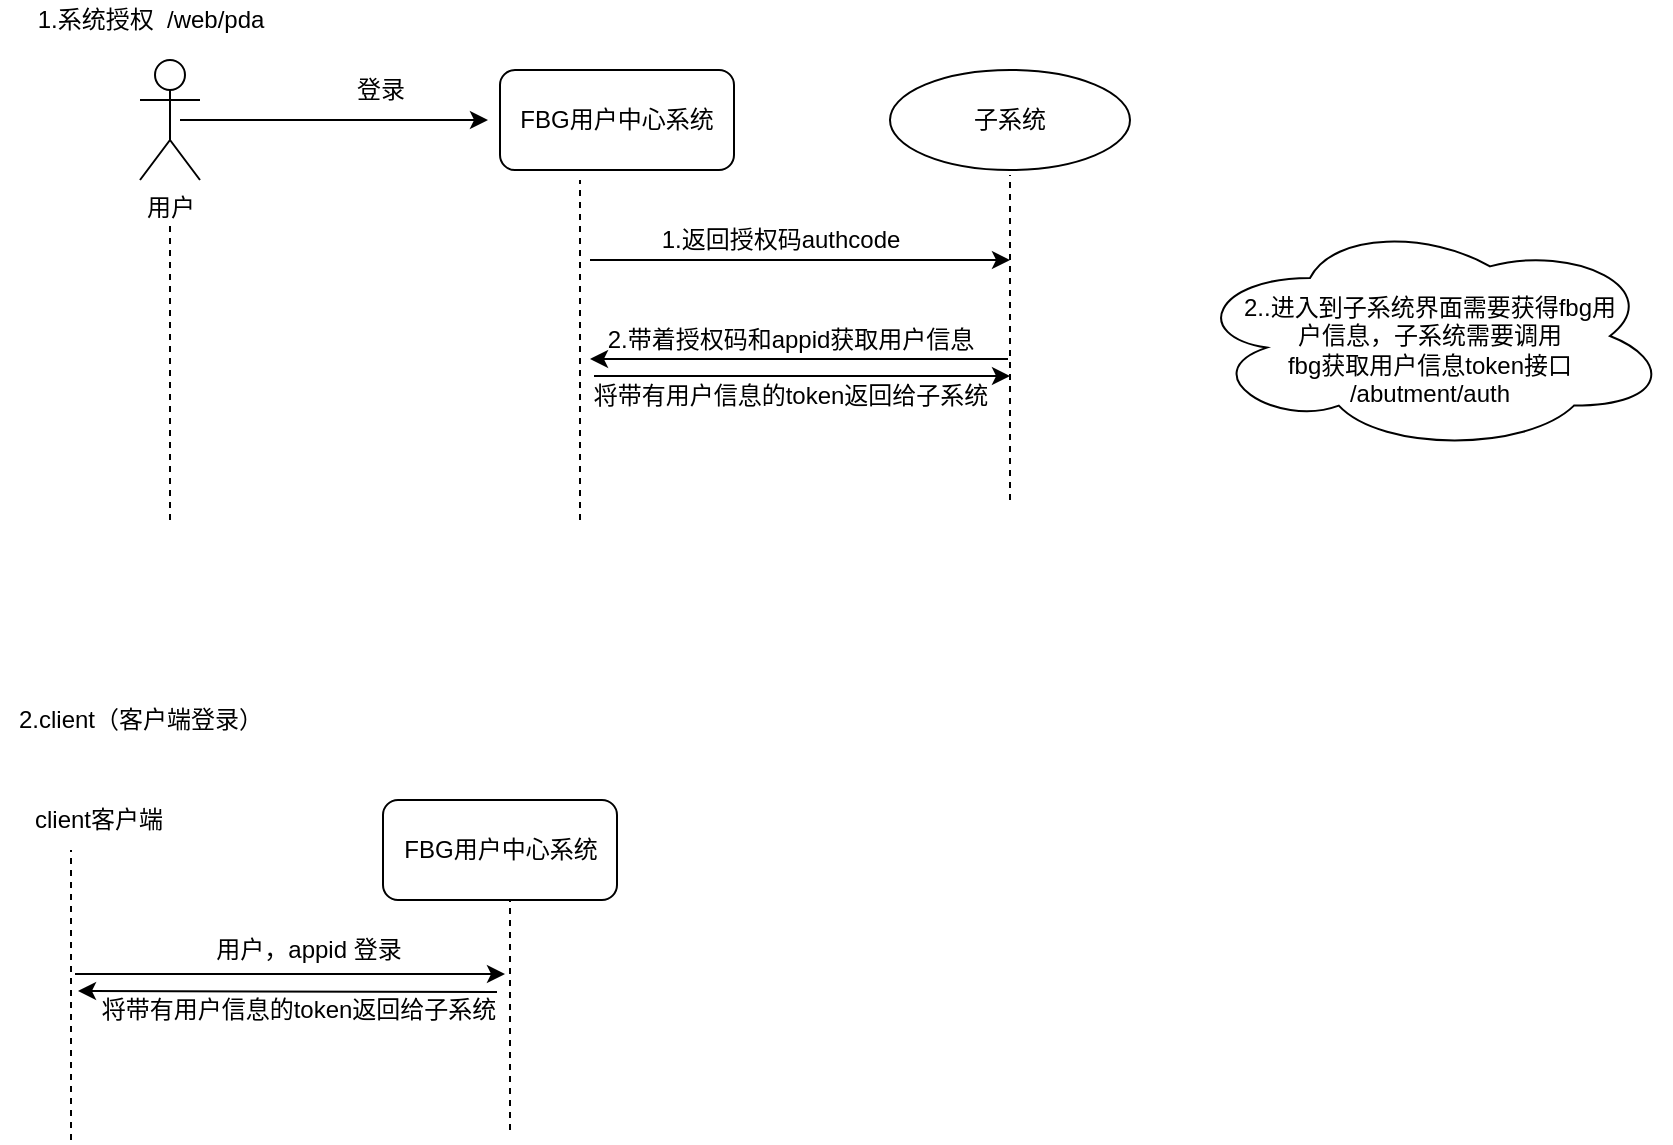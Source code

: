 <mxfile version="12.3.2" type="device" pages="1"><diagram id="ESCxe2yAE4S2AC6IvA5V" name="Page-1"><mxGraphModel dx="1662" dy="822" grid="1" gridSize="10" guides="1" tooltips="1" connect="1" arrows="1" fold="1" page="1" pageScale="1" pageWidth="827" pageHeight="1169" math="0" shadow="0"><root><mxCell id="0"/><mxCell id="1" parent="0"/><mxCell id="2YP9ONSeM9dzzaS5L6rW-62" value="用户" style="shape=umlActor;verticalLabelPosition=bottom;labelBackgroundColor=#ffffff;verticalAlign=top;html=1;outlineConnect=0;" parent="1" vertex="1"><mxGeometry x="255" y="150" width="30" height="60" as="geometry"/></mxCell><mxCell id="2YP9ONSeM9dzzaS5L6rW-63" value="FBG用户中心系统" style="rounded=1;whiteSpace=wrap;html=1;" parent="1" vertex="1"><mxGeometry x="435" y="155" width="117" height="50" as="geometry"/></mxCell><mxCell id="2YP9ONSeM9dzzaS5L6rW-64" value="" style="endArrow=none;dashed=1;html=1;" parent="1" edge="1"><mxGeometry width="50" height="50" relative="1" as="geometry"><mxPoint x="270" y="380" as="sourcePoint"/><mxPoint x="270" y="230" as="targetPoint"/></mxGeometry></mxCell><mxCell id="2YP9ONSeM9dzzaS5L6rW-65" value="" style="endArrow=none;dashed=1;html=1;" parent="1" edge="1"><mxGeometry width="50" height="50" relative="1" as="geometry"><mxPoint x="475" y="380" as="sourcePoint"/><mxPoint x="475" y="210" as="targetPoint"/></mxGeometry></mxCell><mxCell id="2YP9ONSeM9dzzaS5L6rW-66" value="" style="endArrow=classic;html=1;" parent="1" edge="1"><mxGeometry width="50" height="50" relative="1" as="geometry"><mxPoint x="275" y="180" as="sourcePoint"/><mxPoint x="429" y="180" as="targetPoint"/></mxGeometry></mxCell><mxCell id="2YP9ONSeM9dzzaS5L6rW-67" value="登录" style="text;html=1;align=center;verticalAlign=middle;resizable=0;points=[];;autosize=1;" parent="1" vertex="1"><mxGeometry x="355" y="155" width="40" height="20" as="geometry"/></mxCell><mxCell id="2YP9ONSeM9dzzaS5L6rW-72" value="子系统" style="ellipse;whiteSpace=wrap;html=1;" parent="1" vertex="1"><mxGeometry x="630" y="155" width="120" height="50" as="geometry"/></mxCell><mxCell id="2YP9ONSeM9dzzaS5L6rW-73" value="" style="endArrow=none;dashed=1;html=1;" parent="1" edge="1"><mxGeometry width="50" height="50" relative="1" as="geometry"><mxPoint x="690" y="370" as="sourcePoint"/><mxPoint x="690" y="207.5" as="targetPoint"/></mxGeometry></mxCell><mxCell id="2YP9ONSeM9dzzaS5L6rW-76" value="" style="endArrow=classic;html=1;" parent="1" edge="1"><mxGeometry width="50" height="50" relative="1" as="geometry"><mxPoint x="689" y="299.5" as="sourcePoint"/><mxPoint x="480" y="299.5" as="targetPoint"/></mxGeometry></mxCell><mxCell id="2YP9ONSeM9dzzaS5L6rW-77" value="2.带着授权码和appid获取用户信息" style="text;html=1;align=center;verticalAlign=middle;resizable=0;points=[];;autosize=1;" parent="1" vertex="1"><mxGeometry x="480" y="280" width="200" height="20" as="geometry"/></mxCell><mxCell id="2YP9ONSeM9dzzaS5L6rW-78" value="" style="endArrow=classic;html=1;" parent="1" edge="1"><mxGeometry width="50" height="50" relative="1" as="geometry"><mxPoint x="482" y="308" as="sourcePoint"/><mxPoint x="690" y="308" as="targetPoint"/></mxGeometry></mxCell><mxCell id="2YP9ONSeM9dzzaS5L6rW-79" value="将带有用户信息的token返回给子系统" style="text;html=1;align=center;verticalAlign=middle;resizable=0;points=[];;autosize=1;" parent="1" vertex="1"><mxGeometry x="475" y="308" width="210" height="20" as="geometry"/></mxCell><mxCell id="2YP9ONSeM9dzzaS5L6rW-81" value="&lt;br&gt;2..进入到子系统界面需要获得fbg用&lt;br&gt;户信息，子系统需要调用&lt;br&gt;fbg获取用户信息token接口&lt;br&gt;/abutment/auth" style="ellipse;shape=cloud;whiteSpace=wrap;html=1;" parent="1" vertex="1"><mxGeometry x="780" y="230" width="240" height="116" as="geometry"/></mxCell><mxCell id="2YP9ONSeM9dzzaS5L6rW-92" value="1.返回授权码authcode" style="text;html=1;align=center;verticalAlign=middle;resizable=0;points=[];;autosize=1;" parent="1" vertex="1"><mxGeometry x="510" y="230" width="130" height="20" as="geometry"/></mxCell><mxCell id="2YP9ONSeM9dzzaS5L6rW-93" value="" style="endArrow=classic;html=1;" parent="1" edge="1"><mxGeometry width="50" height="50" relative="1" as="geometry"><mxPoint x="480" y="250" as="sourcePoint"/><mxPoint x="690" y="250" as="targetPoint"/><Array as="points"><mxPoint x="580" y="250"/></Array></mxGeometry></mxCell><mxCell id="0FB-NS5pSssAZVvwf1PS-4" value="2.client（客户端登录）" style="text;html=1;align=center;verticalAlign=middle;resizable=0;points=[];;autosize=1;" parent="1" vertex="1"><mxGeometry x="185" y="470" width="140" height="20" as="geometry"/></mxCell><mxCell id="0FB-NS5pSssAZVvwf1PS-9" value="" style="endArrow=none;dashed=1;html=1;" parent="1" edge="1"><mxGeometry width="50" height="50" relative="1" as="geometry"><mxPoint x="220.5" y="690" as="sourcePoint"/><mxPoint x="220.5" y="545" as="targetPoint"/></mxGeometry></mxCell><mxCell id="0FB-NS5pSssAZVvwf1PS-10" value="" style="endArrow=none;dashed=1;html=1;" parent="1" edge="1"><mxGeometry width="50" height="50" relative="1" as="geometry"><mxPoint x="440" y="685" as="sourcePoint"/><mxPoint x="440" y="570" as="targetPoint"/></mxGeometry></mxCell><mxCell id="Q_fU8mKoYglRHYK8J9x1-1" value="1.系统授权&amp;nbsp; /web/pda" style="text;html=1;align=center;verticalAlign=middle;resizable=0;points=[];;autosize=1;" parent="1" vertex="1"><mxGeometry x="195" y="120" width="130" height="20" as="geometry"/></mxCell><mxCell id="Q_fU8mKoYglRHYK8J9x1-2" value="client客户端" style="text;html=1;align=center;verticalAlign=middle;resizable=0;points=[];;autosize=1;" parent="1" vertex="1"><mxGeometry x="193.5" y="520" width="80" height="20" as="geometry"/></mxCell><mxCell id="Q_fU8mKoYglRHYK8J9x1-3" value="FBG用户中心系统" style="rounded=1;whiteSpace=wrap;html=1;" parent="1" vertex="1"><mxGeometry x="376.5" y="520" width="117" height="50" as="geometry"/></mxCell><mxCell id="Q_fU8mKoYglRHYK8J9x1-4" value="用户，appid 登录" style="text;html=1;align=center;verticalAlign=middle;resizable=0;points=[];;autosize=1;" parent="1" vertex="1"><mxGeometry x="283.5" y="585" width="110" height="20" as="geometry"/></mxCell><mxCell id="Q_fU8mKoYglRHYK8J9x1-5" value="" style="endArrow=classic;html=1;" parent="1" edge="1"><mxGeometry width="50" height="50" relative="1" as="geometry"><mxPoint x="222.5" y="607" as="sourcePoint"/><mxPoint x="437.5" y="607" as="targetPoint"/></mxGeometry></mxCell><mxCell id="Q_fU8mKoYglRHYK8J9x1-6" value="将带有用户信息的token返回给子系统" style="text;html=1;align=center;verticalAlign=middle;resizable=0;points=[];;autosize=1;" parent="1" vertex="1"><mxGeometry x="228.5" y="615" width="210" height="20" as="geometry"/></mxCell><mxCell id="Q_fU8mKoYglRHYK8J9x1-7" value="" style="endArrow=classic;html=1;" parent="1" edge="1"><mxGeometry width="50" height="50" relative="1" as="geometry"><mxPoint x="433.5" y="616" as="sourcePoint"/><mxPoint x="224" y="615.5" as="targetPoint"/></mxGeometry></mxCell></root></mxGraphModel></diagram></mxfile>